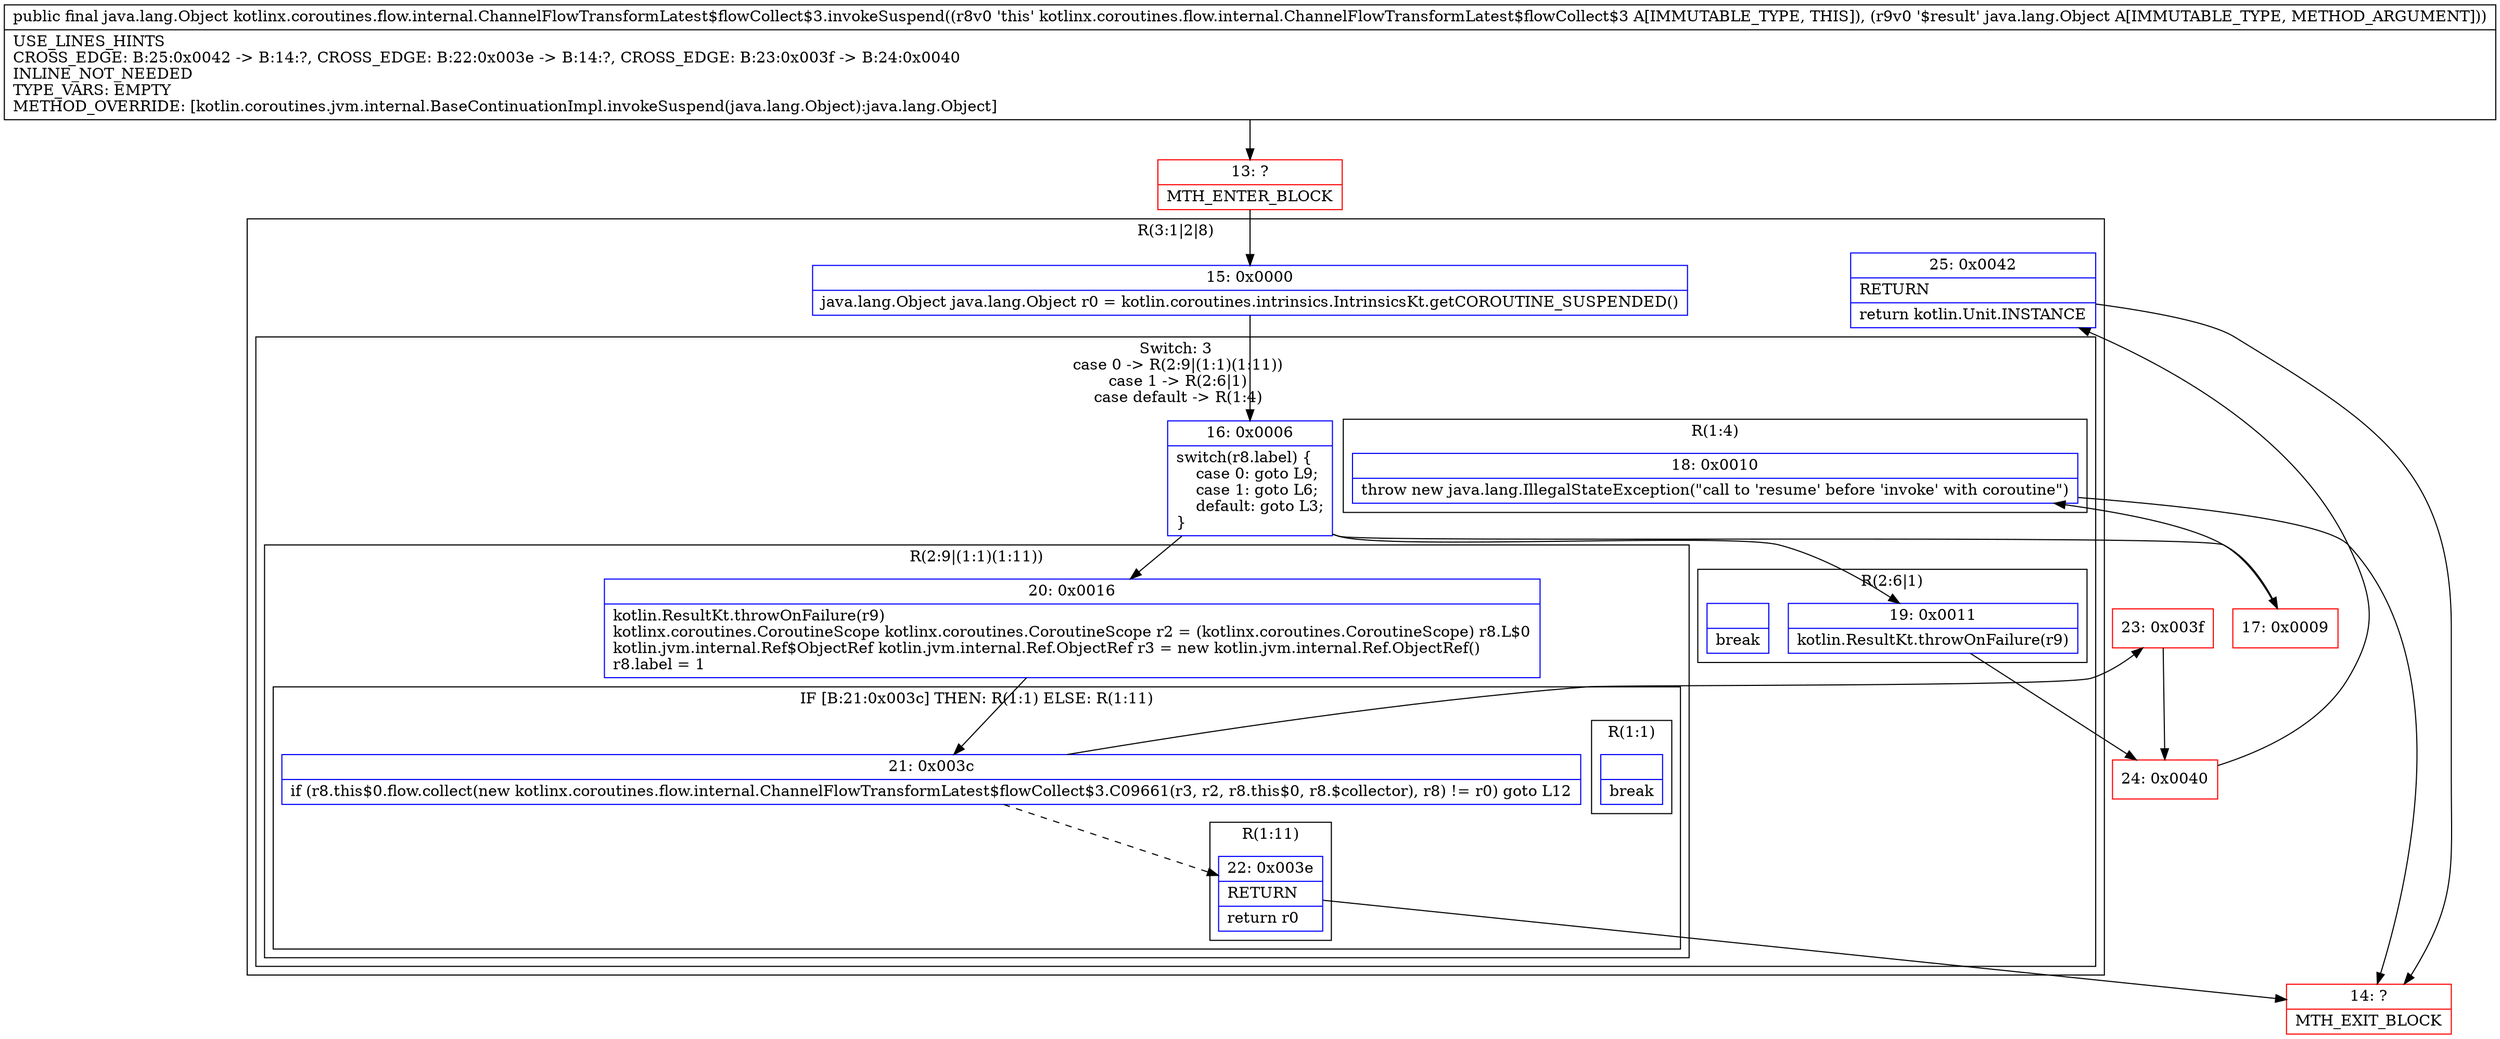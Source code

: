 digraph "CFG forkotlinx.coroutines.flow.internal.ChannelFlowTransformLatest$flowCollect$3.invokeSuspend(Ljava\/lang\/Object;)Ljava\/lang\/Object;" {
subgraph cluster_Region_485825638 {
label = "R(3:1|2|8)";
node [shape=record,color=blue];
Node_15 [shape=record,label="{15\:\ 0x0000|java.lang.Object java.lang.Object r0 = kotlin.coroutines.intrinsics.IntrinsicsKt.getCOROUTINE_SUSPENDED()\l}"];
subgraph cluster_SwitchRegion_674585378 {
label = "Switch: 3
 case 0 -> R(2:9|(1:1)(1:11))
 case 1 -> R(2:6|1)
 case default -> R(1:4)";
node [shape=record,color=blue];
Node_16 [shape=record,label="{16\:\ 0x0006|switch(r8.label) \{\l    case 0: goto L9;\l    case 1: goto L6;\l    default: goto L3;\l\}\l}"];
subgraph cluster_Region_1605491807 {
label = "R(2:9|(1:1)(1:11))";
node [shape=record,color=blue];
Node_20 [shape=record,label="{20\:\ 0x0016|kotlin.ResultKt.throwOnFailure(r9)\lkotlinx.coroutines.CoroutineScope kotlinx.coroutines.CoroutineScope r2 = (kotlinx.coroutines.CoroutineScope) r8.L$0\lkotlin.jvm.internal.Ref$ObjectRef kotlin.jvm.internal.Ref.ObjectRef r3 = new kotlin.jvm.internal.Ref.ObjectRef()\lr8.label = 1\l}"];
subgraph cluster_IfRegion_198804313 {
label = "IF [B:21:0x003c] THEN: R(1:1) ELSE: R(1:11)";
node [shape=record,color=blue];
Node_21 [shape=record,label="{21\:\ 0x003c|if (r8.this$0.flow.collect(new kotlinx.coroutines.flow.internal.ChannelFlowTransformLatest$flowCollect$3.C09661(r3, r2, r8.this$0, r8.$collector), r8) != r0) goto L12\l}"];
subgraph cluster_Region_1258689032 {
label = "R(1:1)";
node [shape=record,color=blue];
Node_InsnContainer_1337353947 [shape=record,label="{|break\l}"];
}
subgraph cluster_Region_1130325230 {
label = "R(1:11)";
node [shape=record,color=blue];
Node_22 [shape=record,label="{22\:\ 0x003e|RETURN\l|return r0\l}"];
}
}
}
subgraph cluster_Region_1531288445 {
label = "R(2:6|1)";
node [shape=record,color=blue];
Node_19 [shape=record,label="{19\:\ 0x0011|kotlin.ResultKt.throwOnFailure(r9)\l}"];
Node_InsnContainer_1496004476 [shape=record,label="{|break\l}"];
}
subgraph cluster_Region_575072259 {
label = "R(1:4)";
node [shape=record,color=blue];
Node_18 [shape=record,label="{18\:\ 0x0010|throw new java.lang.IllegalStateException(\"call to 'resume' before 'invoke' with coroutine\")\l}"];
}
}
Node_25 [shape=record,label="{25\:\ 0x0042|RETURN\l|return kotlin.Unit.INSTANCE\l}"];
}
Node_13 [shape=record,color=red,label="{13\:\ ?|MTH_ENTER_BLOCK\l}"];
Node_17 [shape=record,color=red,label="{17\:\ 0x0009}"];
Node_14 [shape=record,color=red,label="{14\:\ ?|MTH_EXIT_BLOCK\l}"];
Node_24 [shape=record,color=red,label="{24\:\ 0x0040}"];
Node_23 [shape=record,color=red,label="{23\:\ 0x003f}"];
MethodNode[shape=record,label="{public final java.lang.Object kotlinx.coroutines.flow.internal.ChannelFlowTransformLatest$flowCollect$3.invokeSuspend((r8v0 'this' kotlinx.coroutines.flow.internal.ChannelFlowTransformLatest$flowCollect$3 A[IMMUTABLE_TYPE, THIS]), (r9v0 '$result' java.lang.Object A[IMMUTABLE_TYPE, METHOD_ARGUMENT]))  | USE_LINES_HINTS\lCROSS_EDGE: B:25:0x0042 \-\> B:14:?, CROSS_EDGE: B:22:0x003e \-\> B:14:?, CROSS_EDGE: B:23:0x003f \-\> B:24:0x0040\lINLINE_NOT_NEEDED\lTYPE_VARS: EMPTY\lMETHOD_OVERRIDE: [kotlin.coroutines.jvm.internal.BaseContinuationImpl.invokeSuspend(java.lang.Object):java.lang.Object]\l}"];
MethodNode -> Node_13;Node_15 -> Node_16;
Node_16 -> Node_17;
Node_16 -> Node_19;
Node_16 -> Node_20;
Node_20 -> Node_21;
Node_21 -> Node_22[style=dashed];
Node_21 -> Node_23;
Node_22 -> Node_14;
Node_19 -> Node_24;
Node_18 -> Node_14;
Node_25 -> Node_14;
Node_13 -> Node_15;
Node_17 -> Node_18;
Node_24 -> Node_25;
Node_23 -> Node_24;
}

